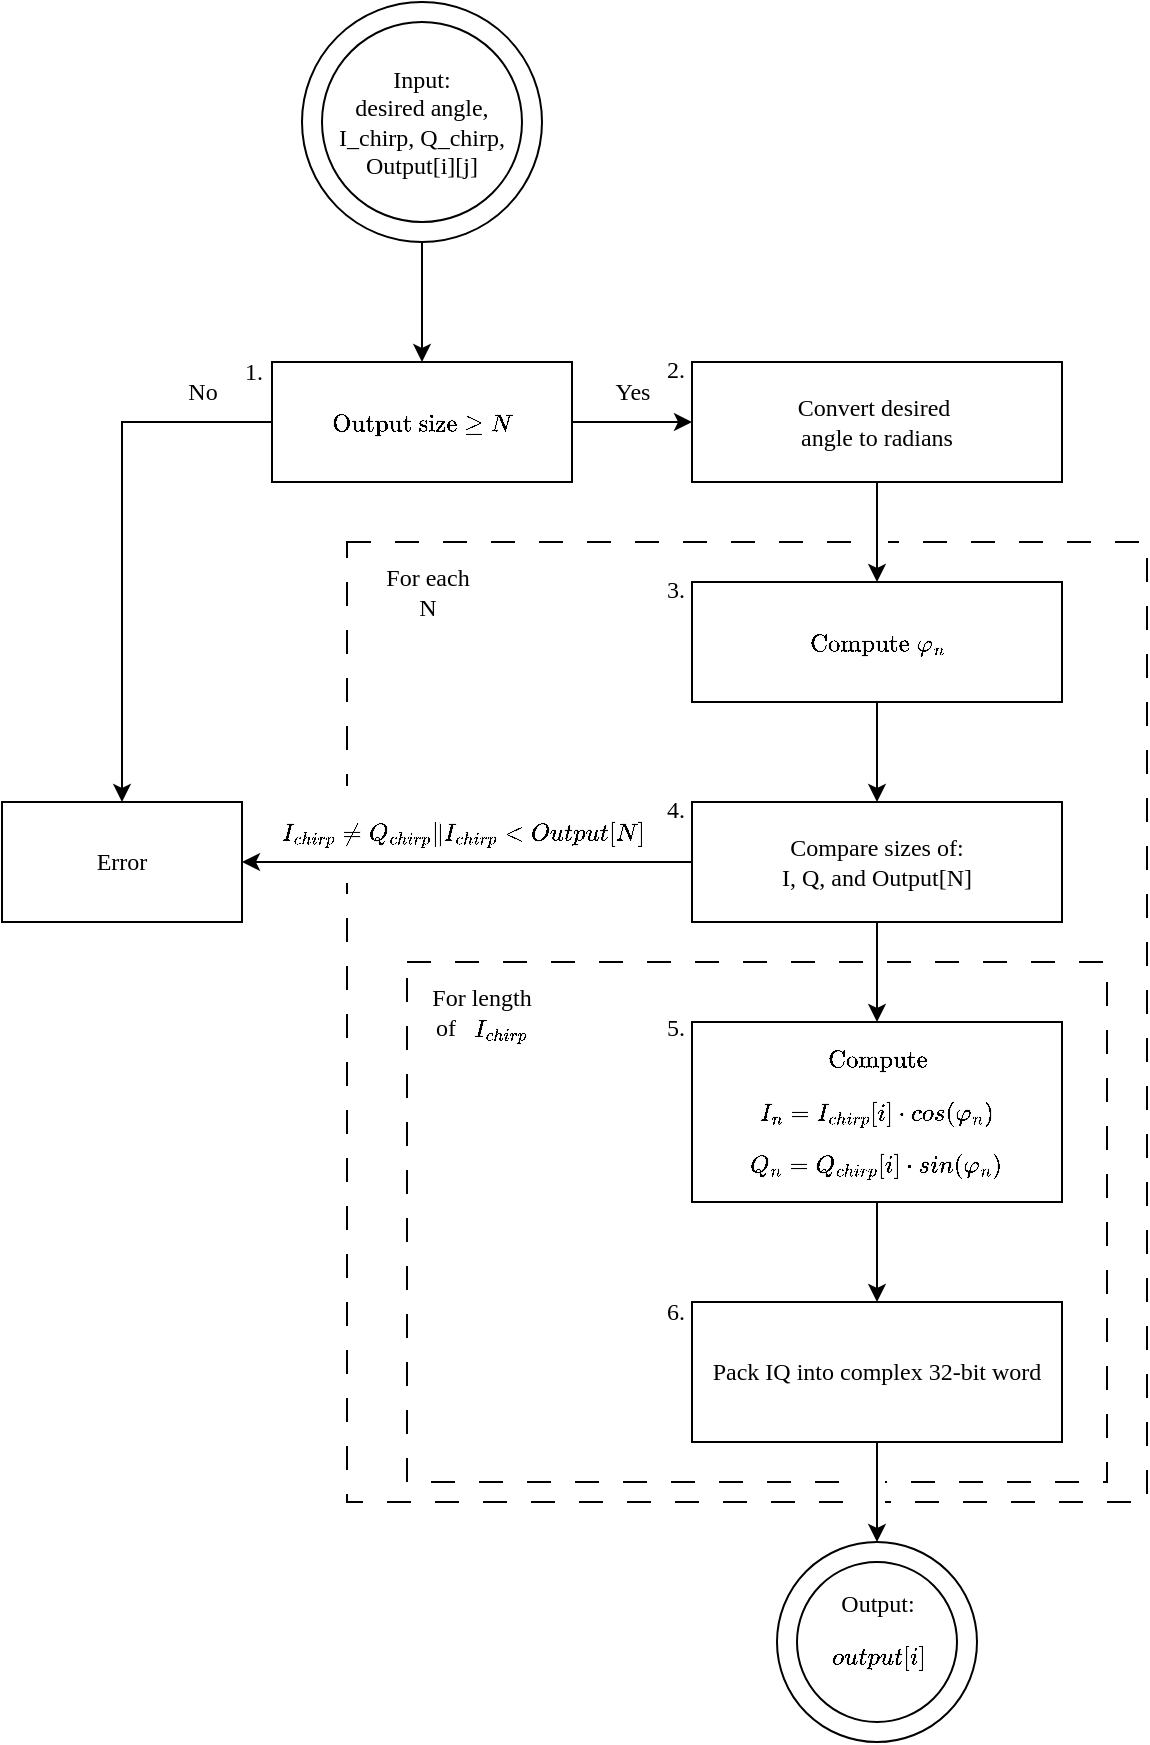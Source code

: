 <mxfile version="27.0.4">
  <diagram name="Page-1" id="VmkMqPZusAJ_iYhfGcvL">
    <mxGraphModel dx="946" dy="572" grid="1" gridSize="10" guides="1" tooltips="1" connect="1" arrows="1" fold="1" page="1" pageScale="1" pageWidth="850" pageHeight="1100" background="none" math="1" shadow="0">
      <root>
        <mxCell id="0" />
        <mxCell id="1" parent="0" />
        <mxCell id="ishwmYzlXYuHLydgc3fG-26" value="" style="ellipse;whiteSpace=wrap;html=1;aspect=fixed;fillColor=default;fontFamily=Modern;fontSource=https%3A%2F%2Fsourceforge.net%2Fprojects%2Fcm-unicode%2F;" parent="1" vertex="1">
          <mxGeometry x="467.5" y="890" width="100" height="100" as="geometry" />
        </mxCell>
        <mxCell id="ishwmYzlXYuHLydgc3fG-1" value="" style="ellipse;whiteSpace=wrap;html=1;aspect=fixed;fillColor=default;fontFamily=Modern;fontSource=https%3A%2F%2Fsourceforge.net%2Fprojects%2Fcm-unicode%2F;gradientColor=none;" parent="1" vertex="1">
          <mxGeometry x="230" y="120" width="120" height="120" as="geometry" />
        </mxCell>
        <mxCell id="ishwmYzlXYuHLydgc3fG-29" value="" style="whiteSpace=wrap;html=1;fillColor=none;dashed=1;dashPattern=12 12;fontFamily=Modern;fontSource=https%3A%2F%2Fsourceforge.net%2Fprojects%2Fcm-unicode%2F;" parent="1" vertex="1">
          <mxGeometry x="282.5" y="600" width="350" height="260" as="geometry" />
        </mxCell>
        <mxCell id="ishwmYzlXYuHLydgc3fG-31" value="" style="whiteSpace=wrap;html=1;fillColor=none;dashed=1;dashPattern=12 12;rounded=0;glass=0;shadow=0;connectable=1;perimeterSpacing=0;fontFamily=Modern;fontSource=https%3A%2F%2Fsourceforge.net%2Fprojects%2Fcm-unicode%2F;" parent="1" vertex="1">
          <mxGeometry x="252.5" y="390" width="400" height="480" as="geometry" />
        </mxCell>
        <mxCell id="ishwmYzlXYuHLydgc3fG-32" value="" style="rounded=0;whiteSpace=wrap;html=1;rotation=90;strokeColor=#FFFFFF;fontFamily=Modern;fontSource=https%3A%2F%2Fsourceforge.net%2Fprojects%2Fcm-unicode%2F;" parent="1" vertex="1">
          <mxGeometry x="227.5" y="525" width="47.5" height="22.5" as="geometry" />
        </mxCell>
        <mxCell id="ishwmYzlXYuHLydgc3fG-7" style="edgeStyle=orthogonalEdgeStyle;rounded=0;orthogonalLoop=1;jettySize=auto;html=1;exitX=0.5;exitY=1;exitDx=0;exitDy=0;entryX=0.5;entryY=0;entryDx=0;entryDy=0;fontFamily=Modern;fontSource=https%3A%2F%2Fsourceforge.net%2Fprojects%2Fcm-unicode%2F;" parent="1" source="ishwmYzlXYuHLydgc3fG-1" target="ishwmYzlXYuHLydgc3fG-3" edge="1">
          <mxGeometry relative="1" as="geometry" />
        </mxCell>
        <mxCell id="ishwmYzlXYuHLydgc3fG-2" value="&lt;div&gt;Input:&lt;/div&gt;&lt;div&gt;desired angle, I_chirp, Q_chirp, Output[i][j]&lt;/div&gt;" style="ellipse;whiteSpace=wrap;html=1;aspect=fixed;fillColor=default;fontFamily=Modern;fontSource=https%3A%2F%2Fsourceforge.net%2Fprojects%2Fcm-unicode%2F;" parent="1" vertex="1">
          <mxGeometry x="240" y="130" width="100" height="100" as="geometry" />
        </mxCell>
        <mxCell id="ishwmYzlXYuHLydgc3fG-8" style="edgeStyle=orthogonalEdgeStyle;rounded=0;orthogonalLoop=1;jettySize=auto;html=1;exitX=1;exitY=0.5;exitDx=0;exitDy=0;entryX=0;entryY=0.5;entryDx=0;entryDy=0;fontFamily=Modern;fontSource=https%3A%2F%2Fsourceforge.net%2Fprojects%2Fcm-unicode%2F;" parent="1" source="ishwmYzlXYuHLydgc3fG-3" target="ishwmYzlXYuHLydgc3fG-4" edge="1">
          <mxGeometry relative="1" as="geometry" />
        </mxCell>
        <mxCell id="ishwmYzlXYuHLydgc3fG-20" style="edgeStyle=orthogonalEdgeStyle;rounded=0;orthogonalLoop=1;jettySize=auto;html=1;exitX=0;exitY=0.5;exitDx=0;exitDy=0;entryX=0.5;entryY=0;entryDx=0;entryDy=0;fontFamily=Modern;fontSource=https%3A%2F%2Fsourceforge.net%2Fprojects%2Fcm-unicode%2F;" parent="1" source="ishwmYzlXYuHLydgc3fG-3" target="ishwmYzlXYuHLydgc3fG-19" edge="1">
          <mxGeometry relative="1" as="geometry" />
        </mxCell>
        <mxCell id="ishwmYzlXYuHLydgc3fG-3" value="$$\textrm{Output size} \geq N$$" style="rounded=0;whiteSpace=wrap;html=1;fillColor=none;fontFamily=Modern;fontSource=https%3A%2F%2Fsourceforge.net%2Fprojects%2Fcm-unicode%2F;" parent="1" vertex="1">
          <mxGeometry x="215" y="300" width="150" height="60" as="geometry" />
        </mxCell>
        <mxCell id="ishwmYzlXYuHLydgc3fG-4" value="&lt;div&gt;Convert desired&amp;nbsp;&lt;/div&gt;&lt;div&gt;angle to radians&lt;/div&gt;" style="rounded=0;whiteSpace=wrap;html=1;fillColor=none;fontFamily=Modern;fontSource=https%3A%2F%2Fsourceforge.net%2Fprojects%2Fcm-unicode%2F;" parent="1" vertex="1">
          <mxGeometry x="425" y="300" width="185" height="60" as="geometry" />
        </mxCell>
        <mxCell id="ishwmYzlXYuHLydgc3fG-21" style="edgeStyle=orthogonalEdgeStyle;rounded=0;orthogonalLoop=1;jettySize=auto;html=1;exitX=0;exitY=0.5;exitDx=0;exitDy=0;entryX=1;entryY=0.5;entryDx=0;entryDy=0;fontFamily=Modern;fontSource=https%3A%2F%2Fsourceforge.net%2Fprojects%2Fcm-unicode%2F;" parent="1" source="ishwmYzlXYuHLydgc3fG-5" target="ishwmYzlXYuHLydgc3fG-19" edge="1">
          <mxGeometry relative="1" as="geometry" />
        </mxCell>
        <mxCell id="ishwmYzlXYuHLydgc3fG-35" value="" style="edgeStyle=orthogonalEdgeStyle;rounded=0;orthogonalLoop=1;jettySize=auto;html=1;fontFamily=Modern;fontSource=https%3A%2F%2Fsourceforge.net%2Fprojects%2Fcm-unicode%2F;" parent="1" source="ishwmYzlXYuHLydgc3fG-5" target="ishwmYzlXYuHLydgc3fG-11" edge="1">
          <mxGeometry relative="1" as="geometry" />
        </mxCell>
        <mxCell id="ishwmYzlXYuHLydgc3fG-5" value="&lt;div&gt;Compare sizes of:&lt;/div&gt;&lt;div&gt;I, Q, and Output[N]&lt;/div&gt;" style="rounded=0;whiteSpace=wrap;html=1;fillColor=none;fontFamily=Modern;fontSource=https%3A%2F%2Fsourceforge.net%2Fprojects%2Fcm-unicode%2F;" parent="1" vertex="1">
          <mxGeometry x="425" y="520" width="185" height="60" as="geometry" />
        </mxCell>
        <mxCell id="ishwmYzlXYuHLydgc3fG-15" style="edgeStyle=orthogonalEdgeStyle;rounded=0;orthogonalLoop=1;jettySize=auto;html=1;exitX=0.5;exitY=1;exitDx=0;exitDy=0;entryX=0.5;entryY=0;entryDx=0;entryDy=0;fontFamily=Modern;fontSource=https%3A%2F%2Fsourceforge.net%2Fprojects%2Fcm-unicode%2F;" parent="1" source="ishwmYzlXYuHLydgc3fG-11" target="ishwmYzlXYuHLydgc3fG-14" edge="1">
          <mxGeometry relative="1" as="geometry" />
        </mxCell>
        <mxCell id="ishwmYzlXYuHLydgc3fG-11" value="$$\textrm{Compute}$$ $$I_n=I_{chirp}[i] \cdot cos(\varphi_n)$$ $$Q_n = Q_{chirp}[i] \cdot sin(\varphi_n)$$" style="rounded=0;whiteSpace=wrap;html=1;fillColor=none;fontFamily=Modern;fontSource=https%3A%2F%2Fsourceforge.net%2Fprojects%2Fcm-unicode%2F;" parent="1" vertex="1">
          <mxGeometry x="425" y="630" width="185" height="90" as="geometry" />
        </mxCell>
        <mxCell id="ishwmYzlXYuHLydgc3fG-14" value="Pack IQ into complex 32-bit word" style="rounded=0;whiteSpace=wrap;html=1;fillColor=none;fontFamily=Modern;fontSource=https%3A%2F%2Fsourceforge.net%2Fprojects%2Fcm-unicode%2F;" parent="1" vertex="1">
          <mxGeometry x="425" y="770" width="185" height="70" as="geometry" />
        </mxCell>
        <mxCell id="ishwmYzlXYuHLydgc3fG-36" value="" style="edgeStyle=orthogonalEdgeStyle;rounded=0;orthogonalLoop=1;jettySize=auto;html=1;fontFamily=Modern;fontSource=https%3A%2F%2Fsourceforge.net%2Fprojects%2Fcm-unicode%2F;" parent="1" source="ishwmYzlXYuHLydgc3fG-18" target="ishwmYzlXYuHLydgc3fG-5" edge="1">
          <mxGeometry relative="1" as="geometry" />
        </mxCell>
        <mxCell id="ishwmYzlXYuHLydgc3fG-18" value="$$\textrm{Compute} \;\varphi_n$$" style="rounded=0;whiteSpace=wrap;html=1;fillColor=none;fontFamily=Modern;fontSource=https%3A%2F%2Fsourceforge.net%2Fprojects%2Fcm-unicode%2F;" parent="1" vertex="1">
          <mxGeometry x="425" y="410" width="185" height="60" as="geometry" />
        </mxCell>
        <mxCell id="ishwmYzlXYuHLydgc3fG-19" value="Error" style="rounded=0;whiteSpace=wrap;html=1;fillColor=none;fontFamily=Modern;fontSource=https%3A%2F%2Fsourceforge.net%2Fprojects%2Fcm-unicode%2F;" parent="1" vertex="1">
          <mxGeometry x="80" y="520" width="120" height="60" as="geometry" />
        </mxCell>
        <mxCell id="ishwmYzlXYuHLydgc3fG-22" value="$$I_{chirp} \neq Q_{chirp} \Vert I_{chirp} &amp;lt; Output[N]$$" style="text;html=1;align=center;verticalAlign=middle;resizable=0;points=[];autosize=1;strokeColor=none;fillColor=none;fontFamily=Modern;fontSource=https%3A%2F%2Fsourceforge.net%2Fprojects%2Fcm-unicode%2F;" parent="1" vertex="1">
          <mxGeometry x="155" y="520" width="310" height="30" as="geometry" />
        </mxCell>
        <mxCell id="ishwmYzlXYuHLydgc3fG-23" value="No" style="text;html=1;align=center;verticalAlign=middle;resizable=0;points=[];autosize=1;strokeColor=none;fillColor=none;fontFamily=Modern;fontSource=https%3A%2F%2Fsourceforge.net%2Fprojects%2Fcm-unicode%2F;" parent="1" vertex="1">
          <mxGeometry x="160" y="300" width="40" height="30" as="geometry" />
        </mxCell>
        <mxCell id="ishwmYzlXYuHLydgc3fG-27" value="&lt;div&gt;Output:&lt;/div&gt;&lt;div&gt;$$output[i ]$$&lt;/div&gt;" style="ellipse;whiteSpace=wrap;html=1;aspect=fixed;fillColor=default;fontFamily=Modern;fontSource=https%3A%2F%2Fsourceforge.net%2Fprojects%2Fcm-unicode%2F;" parent="1" vertex="1">
          <mxGeometry x="477.5" y="900" width="80" height="80" as="geometry" />
        </mxCell>
        <mxCell id="ishwmYzlXYuHLydgc3fG-38" value="Yes" style="text;html=1;align=center;verticalAlign=middle;resizable=0;points=[];autosize=1;strokeColor=none;fillColor=none;fontFamily=Modern;fontSource=https%3A%2F%2Fsourceforge.net%2Fprojects%2Fcm-unicode%2F;" parent="1" vertex="1">
          <mxGeometry x="375" y="300" width="40" height="30" as="geometry" />
        </mxCell>
        <mxCell id="ishwmYzlXYuHLydgc3fG-33" value="&lt;div&gt;For each&lt;/div&gt;&lt;div&gt;N&lt;/div&gt;" style="text;html=1;align=center;verticalAlign=middle;whiteSpace=wrap;rounded=0;fontFamily=Modern;fontSource=https%3A%2F%2Fsourceforge.net%2Fprojects%2Fcm-unicode%2F;" parent="1" vertex="1">
          <mxGeometry x="262.5" y="400" width="60" height="30" as="geometry" />
        </mxCell>
        <mxCell id="ishwmYzlXYuHLydgc3fG-42" value="" style="group;fontFamily=Modern;fontSource=https%3A%2F%2Fsourceforge.net%2Fprojects%2Fcm-unicode%2F;" parent="1" vertex="1" connectable="0">
          <mxGeometry x="290" y="610" width="68.5" height="38" as="geometry" />
        </mxCell>
        <mxCell id="ishwmYzlXYuHLydgc3fG-30" value="For length of&amp;nbsp;&amp;nbsp;&amp;nbsp;&amp;nbsp;&amp;nbsp;&amp;nbsp;&amp;nbsp;&amp;nbsp;&amp;nbsp;&amp;nbsp;&amp;nbsp;&amp;nbsp; " style="text;html=1;align=center;verticalAlign=middle;whiteSpace=wrap;rounded=0;fontFamily=Modern;fontSource=https%3A%2F%2Fsourceforge.net%2Fprojects%2Fcm-unicode%2F;" parent="ishwmYzlXYuHLydgc3fG-42" vertex="1">
          <mxGeometry width="60" height="30" as="geometry" />
        </mxCell>
        <mxCell id="ishwmYzlXYuHLydgc3fG-40" value="$$I_{chirp}$$" style="text;html=1;align=center;verticalAlign=middle;whiteSpace=wrap;rounded=0;fontFamily=Modern;fontSource=https%3A%2F%2Fsourceforge.net%2Fprojects%2Fcm-unicode%2F;" parent="ishwmYzlXYuHLydgc3fG-42" vertex="1">
          <mxGeometry x="8.5" y="8" width="60" height="30" as="geometry" />
        </mxCell>
        <mxCell id="ishwmYzlXYuHLydgc3fG-43" value="" style="rounded=0;whiteSpace=wrap;html=1;strokeColor=#FFFFFF;fontFamily=Modern;fontSource=https%3A%2F%2Fsourceforge.net%2Fprojects%2Fcm-unicode%2F;" parent="1" vertex="1">
          <mxGeometry x="511" y="855" width="10" height="20" as="geometry" />
        </mxCell>
        <mxCell id="ishwmYzlXYuHLydgc3fG-28" style="edgeStyle=orthogonalEdgeStyle;rounded=0;orthogonalLoop=1;jettySize=auto;html=1;exitX=0.5;exitY=1;exitDx=0;exitDy=0;fontFamily=Modern;fontSource=https%3A%2F%2Fsourceforge.net%2Fprojects%2Fcm-unicode%2F;" parent="1" source="ishwmYzlXYuHLydgc3fG-14" target="ishwmYzlXYuHLydgc3fG-26" edge="1">
          <mxGeometry relative="1" as="geometry" />
        </mxCell>
        <mxCell id="ishwmYzlXYuHLydgc3fG-44" value="" style="rounded=0;whiteSpace=wrap;html=1;strokeColor=#FFFFFF;fontFamily=Modern;fontSource=https%3A%2F%2Fsourceforge.net%2Fprojects%2Fcm-unicode%2F;" parent="1" vertex="1">
          <mxGeometry x="512.5" y="370" width="10" height="20" as="geometry" />
        </mxCell>
        <mxCell id="ishwmYzlXYuHLydgc3fG-37" value="" style="edgeStyle=orthogonalEdgeStyle;rounded=0;orthogonalLoop=1;jettySize=auto;html=1;fontFamily=Modern;fontSource=https%3A%2F%2Fsourceforge.net%2Fprojects%2Fcm-unicode%2F;" parent="1" source="ishwmYzlXYuHLydgc3fG-4" target="ishwmYzlXYuHLydgc3fG-18" edge="1">
          <mxGeometry relative="1" as="geometry" />
        </mxCell>
        <mxCell id="mcDsb7Tdi_Lh4pUn9YEU-1" value="1." style="text;html=1;align=center;verticalAlign=middle;whiteSpace=wrap;rounded=0;fontFamily=Modern;fontSource=https%3A%2F%2Fsourceforge.net%2Fprojects%2Fcm-unicode%2F;" parent="1" vertex="1">
          <mxGeometry x="176" y="290" width="60" height="30" as="geometry" />
        </mxCell>
        <mxCell id="mcDsb7Tdi_Lh4pUn9YEU-2" value="2." style="text;html=1;align=center;verticalAlign=middle;whiteSpace=wrap;rounded=0;fontFamily=Modern;fontSource=https%3A%2F%2Fsourceforge.net%2Fprojects%2Fcm-unicode%2F;" parent="1" vertex="1">
          <mxGeometry x="387" y="289" width="60" height="30" as="geometry" />
        </mxCell>
        <mxCell id="mcDsb7Tdi_Lh4pUn9YEU-4" value="3." style="text;html=1;align=center;verticalAlign=middle;whiteSpace=wrap;rounded=0;fontFamily=Modern;fontSource=https%3A%2F%2Fsourceforge.net%2Fprojects%2Fcm-unicode%2F;" parent="1" vertex="1">
          <mxGeometry x="387" y="399" width="60" height="30" as="geometry" />
        </mxCell>
        <mxCell id="mcDsb7Tdi_Lh4pUn9YEU-5" value="4." style="text;html=1;align=center;verticalAlign=middle;whiteSpace=wrap;rounded=0;fontFamily=Modern;fontSource=https%3A%2F%2Fsourceforge.net%2Fprojects%2Fcm-unicode%2F;" parent="1" vertex="1">
          <mxGeometry x="387" y="509" width="60" height="30" as="geometry" />
        </mxCell>
        <mxCell id="mcDsb7Tdi_Lh4pUn9YEU-6" value="5." style="text;html=1;align=center;verticalAlign=middle;whiteSpace=wrap;rounded=0;fontFamily=Modern;fontSource=https%3A%2F%2Fsourceforge.net%2Fprojects%2Fcm-unicode%2F;" parent="1" vertex="1">
          <mxGeometry x="387" y="618" width="60" height="30" as="geometry" />
        </mxCell>
        <mxCell id="mcDsb7Tdi_Lh4pUn9YEU-8" value="6." style="text;html=1;align=center;verticalAlign=middle;whiteSpace=wrap;rounded=0;fontFamily=Modern;fontSource=https%3A%2F%2Fsourceforge.net%2Fprojects%2Fcm-unicode%2F;" parent="1" vertex="1">
          <mxGeometry x="387" y="760" width="60" height="30" as="geometry" />
        </mxCell>
      </root>
    </mxGraphModel>
  </diagram>
</mxfile>
